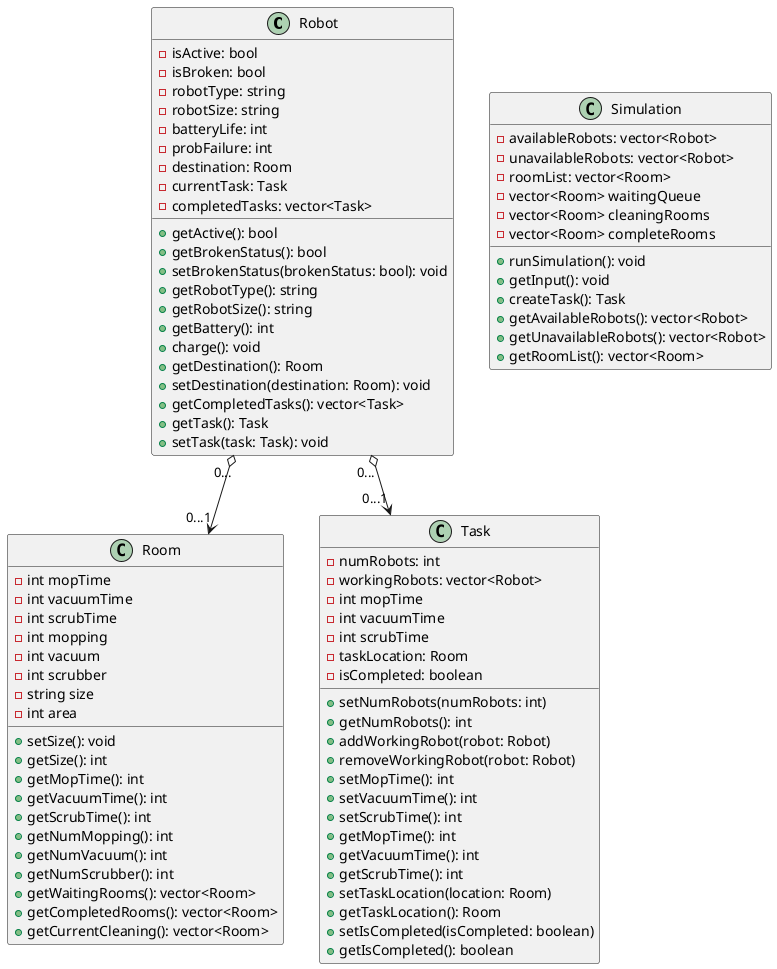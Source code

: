 @startuml classDiagrams

class Robot {
    - isActive: bool
    - isBroken: bool
    - robotType: string
    - robotSize: string
    - batteryLife: int
    - probFailure: int
    - destination: Room
    - currentTask: Task
    - completedTasks: vector<Task>
    + getActive(): bool
    + getBrokenStatus(): bool
    + setBrokenStatus(brokenStatus: bool): void
    + getRobotType(): string
    + getRobotSize(): string
    + getBattery(): int
    + charge(): void
    + getDestination(): Room
    + setDestination(destination: Room): void
    + getCompletedTasks(): vector<Task>
    + getTask(): Task
    + setTask(task: Task): void
}

class Room {
    - int mopTime
    - int vacuumTime
    - int scrubTime
    - int mopping
    - int vacuum
    - int scrubber
    - string size
    - int area

    + setSize(): void
    + getSize(): int
    + getMopTime(): int
    + getVacuumTime(): int
    + getScrubTime(): int
    + getNumMopping(): int
    + getNumVacuum(): int
    + getNumScrubber(): int
    + getWaitingRooms(): vector<Room>
    + getCompletedRooms(): vector<Room>
    + getCurrentCleaning(): vector<Room>
    
}

class Simulation {
    - availableRobots: vector<Robot>
    - unavailableRobots: vector<Robot>
    - roomList: vector<Room>
    - vector<Room> waitingQueue
    - vector<Room> cleaningRooms
    - vector<Room> completeRooms

    + runSimulation(): void
    + getInput(): void
    + createTask(): Task
    + getAvailableRobots(): vector<Robot>
    + getUnavailableRobots(): vector<Robot>
    + getRoomList(): vector<Room>
}

class Task {
  - numRobots: int
  - workingRobots: vector<Robot>
  - int mopTime
  - int vacuumTime
  - int scrubTime
  - taskLocation: Room
  - isCompleted: boolean
  + setNumRobots(numRobots: int)
  + getNumRobots(): int
  + addWorkingRobot(robot: Robot)
  + removeWorkingRobot(robot: Robot)
  + setMopTime(): int
  + setVacuumTime(): int
  + setScrubTime(): int
  + getMopTime(): int
  + getVacuumTime(): int
  + getScrubTime(): int
  + setTaskLocation(location: Room)
  + getTaskLocation(): Room
  + setIsCompleted(isCompleted: boolean)
  + getIsCompleted(): boolean
}

Robot "0..." o--> "0...1" Room
Robot "0..." o--> "0...1" Task


@enduml
